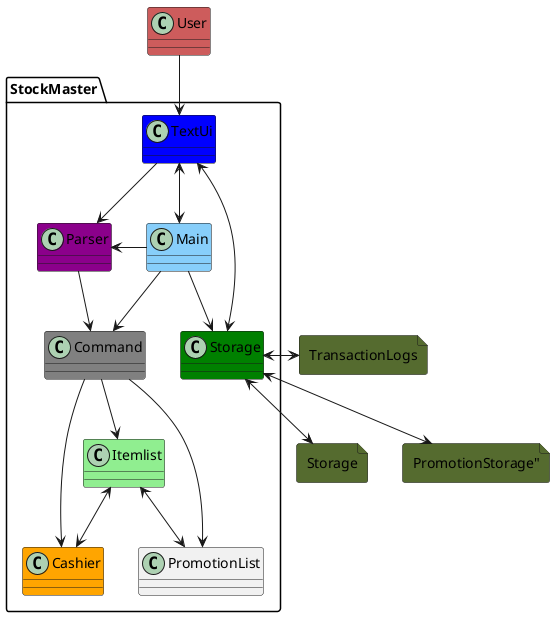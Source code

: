 @startuml

package "StockMaster" {
Class TextUi #Blue
Class Parser #DarkMagenta
Class Main #LightSkyBlue
Class Storage #Green
Class Command #Grey
Class Cashier #Orange
Class PromotionList
Class Itemlist #LightGreen
}

Class User #IndianRed
file "Storage" as File #DarkOliveGreen {
}
file "TransactionLogs" as File2 #DarkOliveGreen {
}
file "PromotionStorage"" as File3 #DarkOliveGreen {
}

User -d-> TextUi
TextUi --> Parser
TextUi <--> Main
TextUi <--> Storage
Main --> Storage
Main -l-> Parser
Main --> Command
Parser --> Command
Command --> Cashier
Command --> Itemlist
Command --> PromotionList
Itemlist <--> PromotionList
Itemlist <--> Cashier

Storage <-d-> File
Storage <-r-> File2
Storage <-d-> File3

@endumlenduml